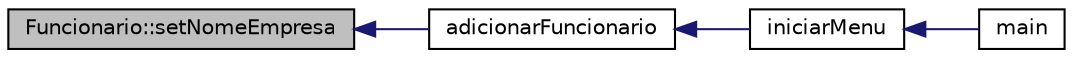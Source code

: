 digraph "Funcionario::setNomeEmpresa"
{
  edge [fontname="Helvetica",fontsize="10",labelfontname="Helvetica",labelfontsize="10"];
  node [fontname="Helvetica",fontsize="10",shape=record];
  rankdir="LR";
  Node31 [label="Funcionario::setNomeEmpresa",height=0.2,width=0.4,color="black", fillcolor="grey75", style="filled", fontcolor="black"];
  Node31 -> Node32 [dir="back",color="midnightblue",fontsize="10",style="solid",fontname="Helvetica"];
  Node32 [label="adicionarFuncionario",height=0.2,width=0.4,color="black", fillcolor="white", style="filled",URL="$empresa-crud_8h.html#ac8c1f423c1cff00bb1a6307a44028f9f",tooltip="Adiciona um funcionario à uma empresa já existente. "];
  Node32 -> Node33 [dir="back",color="midnightblue",fontsize="10",style="solid",fontname="Helvetica"];
  Node33 [label="iniciarMenu",height=0.2,width=0.4,color="black", fillcolor="white", style="filled",URL="$menu_8h.html#a2311af40e30459172b0fa90ac0bf6030",tooltip="inicializa o menu do sistema "];
  Node33 -> Node34 [dir="back",color="midnightblue",fontsize="10",style="solid",fontname="Helvetica"];
  Node34 [label="main",height=0.2,width=0.4,color="black", fillcolor="white", style="filled",URL="$main_8cpp.html#a0ddf1224851353fc92bfbff6f499fa97"];
}
